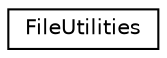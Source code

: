 digraph "Graphical Class Hierarchy"
{
  edge [fontname="Helvetica",fontsize="10",labelfontname="Helvetica",labelfontsize="10"];
  node [fontname="Helvetica",fontsize="10",shape=record];
  rankdir="LR";
  Node0 [label="FileUtilities",height=0.2,width=0.4,color="black", fillcolor="white", style="filled",URL="$class_file_utilities.html"];
}
